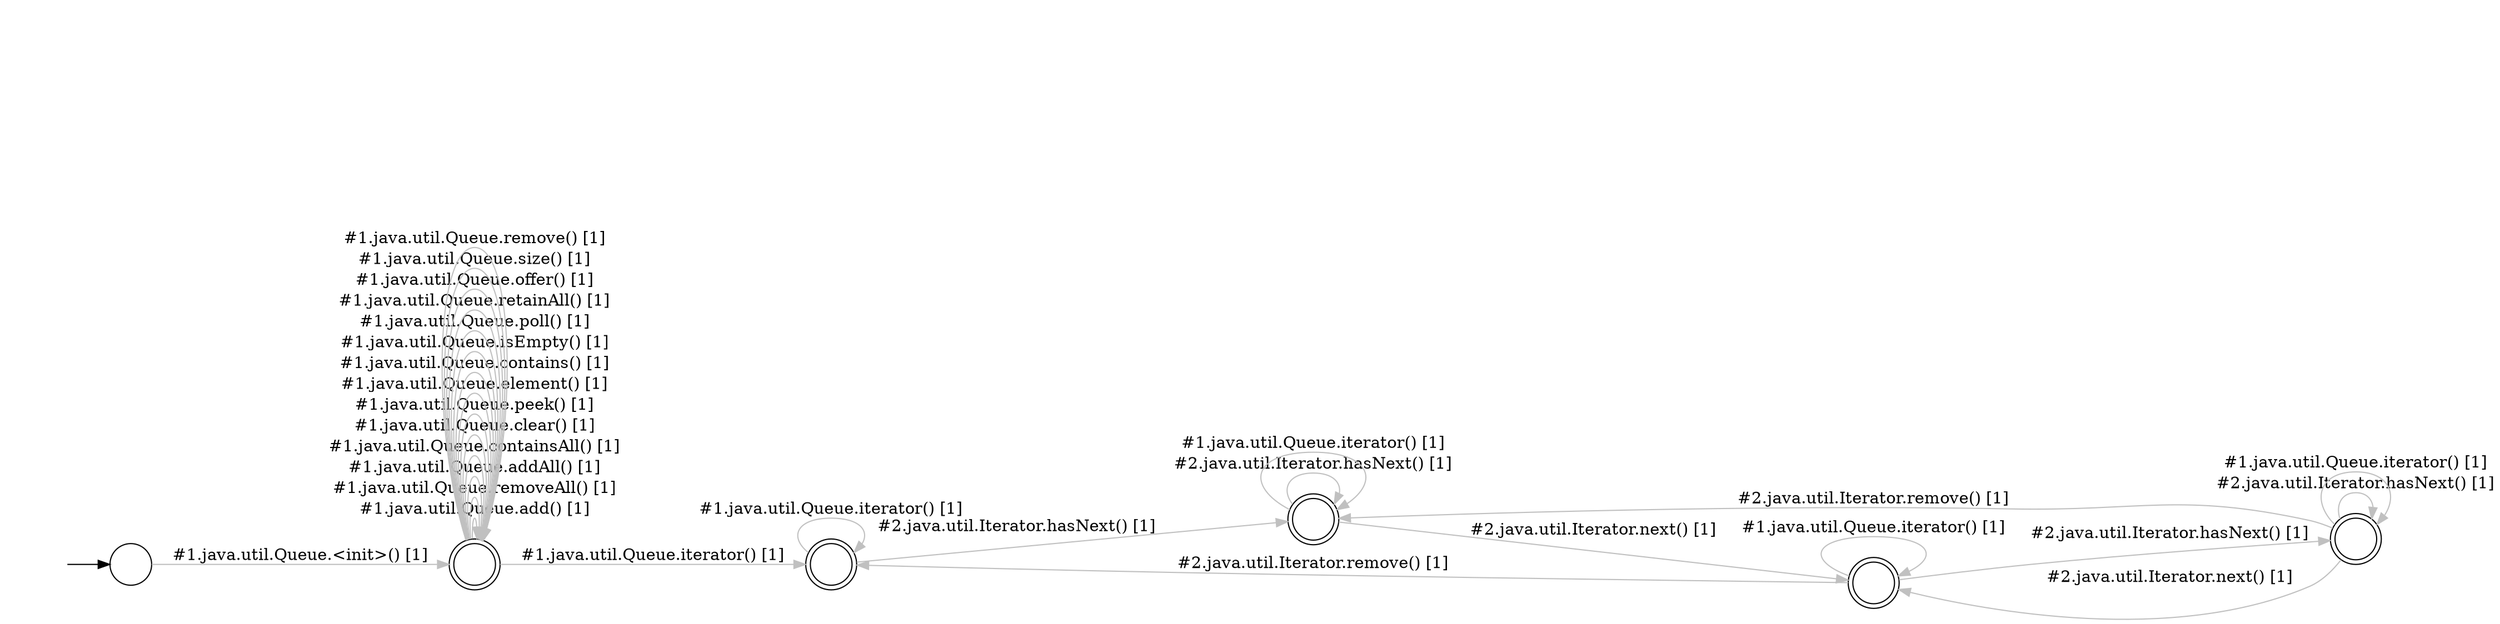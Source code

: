 digraph Automaton {
  rankdir = LR;
  0 [shape=doublecircle,label=""];
  0 -> 1 [label="#2.java.util.Iterator.hasNext() [1]",style="setlinewidth(1)",color=gray]
  0 -> 0 [label="#1.java.util.Queue.iterator() [1]",style="setlinewidth(1)",color=gray]
  1 [shape=doublecircle,label=""];
  1 -> 1 [label="#2.java.util.Iterator.hasNext() [1]",style="setlinewidth(1)",color=gray]
  1 -> 3 [label="#2.java.util.Iterator.next() [1]",style="setlinewidth(1)",color=gray]
  1 -> 1 [label="#1.java.util.Queue.iterator() [1]",style="setlinewidth(1)",color=gray]
  2 [shape=doublecircle,label=""];
  2 -> 2 [label="#1.java.util.Queue.add() [1]",style="setlinewidth(1)",color=gray]
  2 -> 2 [label="#1.java.util.Queue.removeAll() [1]",style="setlinewidth(1)",color=gray]
  2 -> 2 [label="#1.java.util.Queue.addAll() [1]",style="setlinewidth(1)",color=gray]
  2 -> 2 [label="#1.java.util.Queue.containsAll() [1]",style="setlinewidth(1)",color=gray]
  2 -> 0 [label="#1.java.util.Queue.iterator() [1]",style="setlinewidth(1)",color=gray]
  2 -> 2 [label="#1.java.util.Queue.clear() [1]",style="setlinewidth(1)",color=gray]
  2 -> 2 [label="#1.java.util.Queue.peek() [1]",style="setlinewidth(1)",color=gray]
  2 -> 2 [label="#1.java.util.Queue.element() [1]",style="setlinewidth(1)",color=gray]
  2 -> 2 [label="#1.java.util.Queue.contains() [1]",style="setlinewidth(1)",color=gray]
  2 -> 2 [label="#1.java.util.Queue.isEmpty() [1]",style="setlinewidth(1)",color=gray]
  2 -> 2 [label="#1.java.util.Queue.poll() [1]",style="setlinewidth(1)",color=gray]
  2 -> 2 [label="#1.java.util.Queue.retainAll() [1]",style="setlinewidth(1)",color=gray]
  2 -> 2 [label="#1.java.util.Queue.offer() [1]",style="setlinewidth(1)",color=gray]
  2 -> 2 [label="#1.java.util.Queue.size() [1]",style="setlinewidth(1)",color=gray]
  2 -> 2 [label="#1.java.util.Queue.remove() [1]",style="setlinewidth(1)",color=gray]
  3 [shape=doublecircle,label=""];
  3 -> 5 [label="#2.java.util.Iterator.hasNext() [1]",style="setlinewidth(1)",color=gray]
  3 -> 3 [label="#1.java.util.Queue.iterator() [1]",style="setlinewidth(1)",color=gray]
  3 -> 0 [label="#2.java.util.Iterator.remove() [1]",style="setlinewidth(1)",color=gray]
  4 [shape=circle,label=""];
  initial [shape=plaintext,label=""];
  initial -> 4
  4 -> 2 [label="#1.java.util.Queue.<init>() [1]",style="setlinewidth(1)",color=gray]
  5 [shape=doublecircle,label=""];
  5 -> 5 [label="#2.java.util.Iterator.hasNext() [1]",style="setlinewidth(1)",color=gray]
  5 -> 3 [label="#2.java.util.Iterator.next() [1]",style="setlinewidth(1)",color=gray]
  5 -> 5 [label="#1.java.util.Queue.iterator() [1]",style="setlinewidth(1)",color=gray]
  5 -> 1 [label="#2.java.util.Iterator.remove() [1]",style="setlinewidth(1)",color=gray]
}
